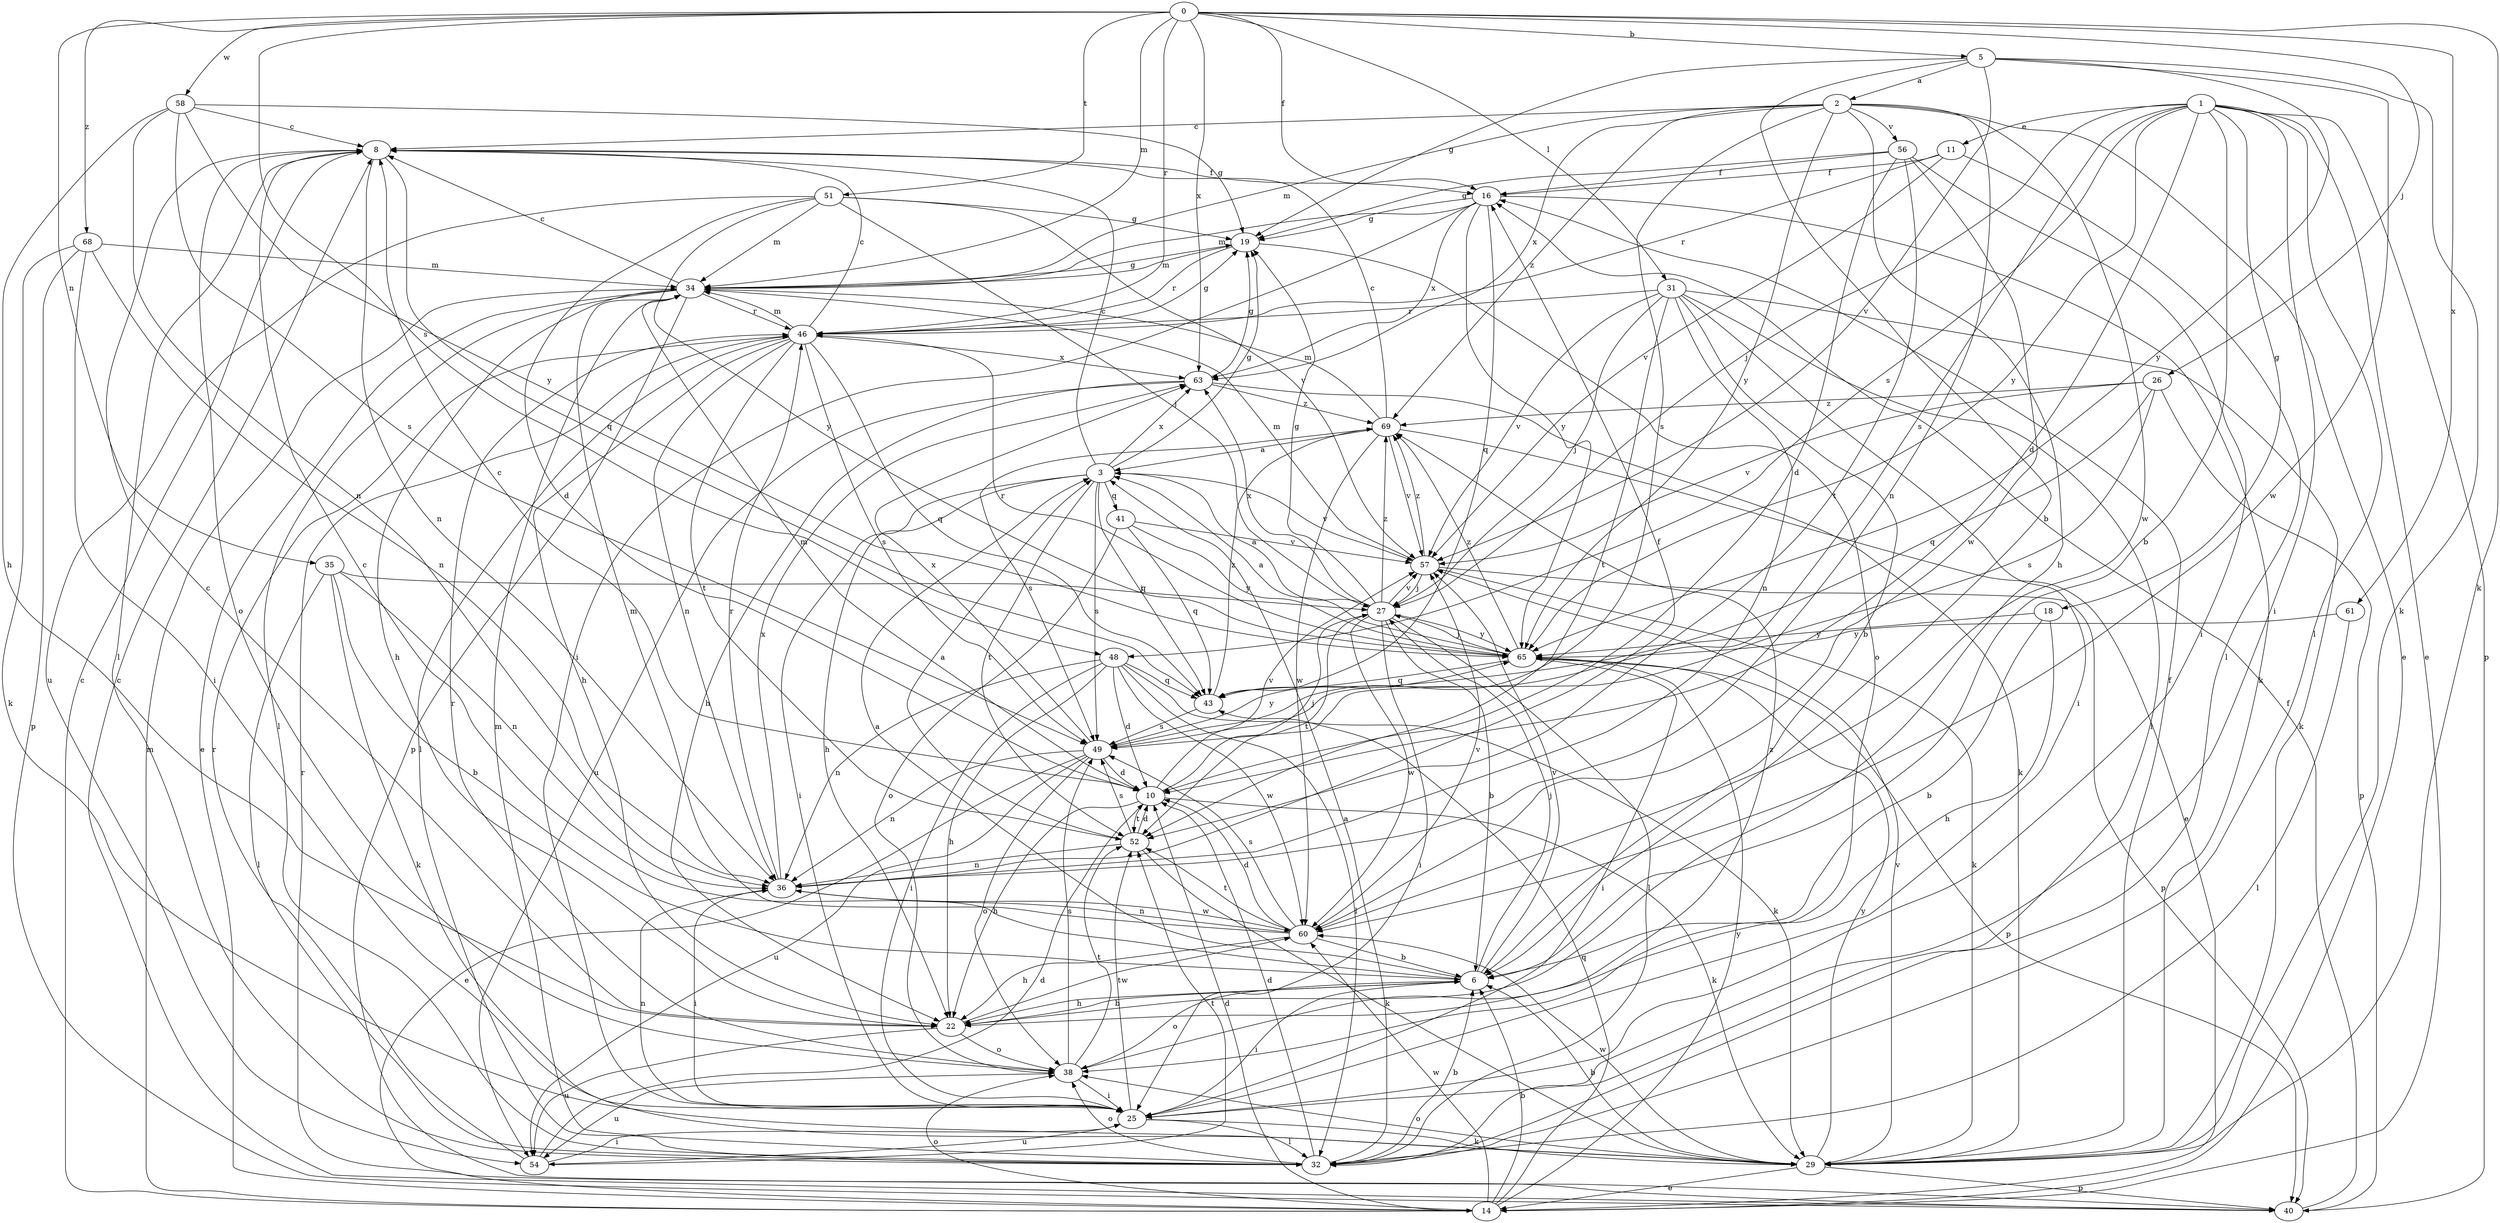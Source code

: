 strict digraph  {
0;
1;
2;
3;
5;
6;
8;
10;
11;
14;
16;
18;
19;
22;
25;
26;
27;
29;
31;
32;
34;
35;
36;
38;
40;
41;
43;
46;
48;
49;
51;
52;
54;
56;
57;
58;
60;
61;
63;
65;
68;
69;
0 -> 5  [label=b];
0 -> 16  [label=f];
0 -> 26  [label=j];
0 -> 29  [label=k];
0 -> 31  [label=l];
0 -> 34  [label=m];
0 -> 35  [label=n];
0 -> 46  [label=r];
0 -> 48  [label=s];
0 -> 51  [label=t];
0 -> 58  [label=w];
0 -> 61  [label=x];
0 -> 63  [label=x];
0 -> 68  [label=z];
1 -> 6  [label=b];
1 -> 10  [label=d];
1 -> 11  [label=e];
1 -> 14  [label=e];
1 -> 18  [label=g];
1 -> 25  [label=i];
1 -> 27  [label=j];
1 -> 32  [label=l];
1 -> 40  [label=p];
1 -> 48  [label=s];
1 -> 49  [label=s];
1 -> 65  [label=y];
2 -> 8  [label=c];
2 -> 14  [label=e];
2 -> 22  [label=h];
2 -> 34  [label=m];
2 -> 36  [label=n];
2 -> 49  [label=s];
2 -> 56  [label=v];
2 -> 60  [label=w];
2 -> 63  [label=x];
2 -> 65  [label=y];
2 -> 69  [label=z];
3 -> 8  [label=c];
3 -> 19  [label=g];
3 -> 22  [label=h];
3 -> 25  [label=i];
3 -> 41  [label=q];
3 -> 43  [label=q];
3 -> 49  [label=s];
3 -> 52  [label=t];
3 -> 57  [label=v];
3 -> 63  [label=x];
5 -> 2  [label=a];
5 -> 6  [label=b];
5 -> 19  [label=g];
5 -> 29  [label=k];
5 -> 57  [label=v];
5 -> 60  [label=w];
5 -> 65  [label=y];
6 -> 3  [label=a];
6 -> 8  [label=c];
6 -> 22  [label=h];
6 -> 25  [label=i];
6 -> 27  [label=j];
6 -> 38  [label=o];
6 -> 57  [label=v];
8 -> 16  [label=f];
8 -> 32  [label=l];
8 -> 36  [label=n];
8 -> 38  [label=o];
8 -> 43  [label=q];
10 -> 8  [label=c];
10 -> 22  [label=h];
10 -> 27  [label=j];
10 -> 29  [label=k];
10 -> 34  [label=m];
10 -> 52  [label=t];
10 -> 57  [label=v];
11 -> 16  [label=f];
11 -> 32  [label=l];
11 -> 46  [label=r];
11 -> 57  [label=v];
14 -> 6  [label=b];
14 -> 8  [label=c];
14 -> 10  [label=d];
14 -> 34  [label=m];
14 -> 38  [label=o];
14 -> 43  [label=q];
14 -> 60  [label=w];
14 -> 65  [label=y];
16 -> 19  [label=g];
16 -> 25  [label=i];
16 -> 29  [label=k];
16 -> 34  [label=m];
16 -> 43  [label=q];
16 -> 63  [label=x];
16 -> 65  [label=y];
18 -> 6  [label=b];
18 -> 22  [label=h];
18 -> 65  [label=y];
19 -> 34  [label=m];
19 -> 38  [label=o];
19 -> 46  [label=r];
22 -> 6  [label=b];
22 -> 8  [label=c];
22 -> 38  [label=o];
22 -> 54  [label=u];
22 -> 60  [label=w];
25 -> 29  [label=k];
25 -> 32  [label=l];
25 -> 36  [label=n];
25 -> 52  [label=t];
25 -> 54  [label=u];
26 -> 40  [label=p];
26 -> 43  [label=q];
26 -> 49  [label=s];
26 -> 57  [label=v];
26 -> 69  [label=z];
27 -> 3  [label=a];
27 -> 6  [label=b];
27 -> 19  [label=g];
27 -> 25  [label=i];
27 -> 32  [label=l];
27 -> 52  [label=t];
27 -> 57  [label=v];
27 -> 60  [label=w];
27 -> 63  [label=x];
27 -> 65  [label=y];
27 -> 69  [label=z];
29 -> 6  [label=b];
29 -> 14  [label=e];
29 -> 16  [label=f];
29 -> 38  [label=o];
29 -> 40  [label=p];
29 -> 57  [label=v];
29 -> 60  [label=w];
29 -> 65  [label=y];
31 -> 6  [label=b];
31 -> 25  [label=i];
31 -> 27  [label=j];
31 -> 29  [label=k];
31 -> 32  [label=l];
31 -> 36  [label=n];
31 -> 46  [label=r];
31 -> 52  [label=t];
31 -> 57  [label=v];
32 -> 3  [label=a];
32 -> 6  [label=b];
32 -> 10  [label=d];
32 -> 34  [label=m];
32 -> 38  [label=o];
34 -> 8  [label=c];
34 -> 14  [label=e];
34 -> 19  [label=g];
34 -> 22  [label=h];
34 -> 32  [label=l];
34 -> 40  [label=p];
34 -> 46  [label=r];
35 -> 6  [label=b];
35 -> 27  [label=j];
35 -> 29  [label=k];
35 -> 32  [label=l];
35 -> 36  [label=n];
36 -> 16  [label=f];
36 -> 25  [label=i];
36 -> 46  [label=r];
36 -> 60  [label=w];
36 -> 63  [label=x];
38 -> 25  [label=i];
38 -> 46  [label=r];
38 -> 49  [label=s];
38 -> 52  [label=t];
38 -> 54  [label=u];
38 -> 69  [label=z];
40 -> 8  [label=c];
40 -> 16  [label=f];
40 -> 46  [label=r];
41 -> 38  [label=o];
41 -> 43  [label=q];
41 -> 57  [label=v];
41 -> 65  [label=y];
43 -> 49  [label=s];
43 -> 69  [label=z];
46 -> 8  [label=c];
46 -> 19  [label=g];
46 -> 22  [label=h];
46 -> 32  [label=l];
46 -> 34  [label=m];
46 -> 36  [label=n];
46 -> 43  [label=q];
46 -> 49  [label=s];
46 -> 52  [label=t];
46 -> 63  [label=x];
48 -> 10  [label=d];
48 -> 22  [label=h];
48 -> 25  [label=i];
48 -> 29  [label=k];
48 -> 32  [label=l];
48 -> 36  [label=n];
48 -> 43  [label=q];
48 -> 60  [label=w];
49 -> 10  [label=d];
49 -> 14  [label=e];
49 -> 36  [label=n];
49 -> 38  [label=o];
49 -> 54  [label=u];
49 -> 63  [label=x];
49 -> 65  [label=y];
51 -> 10  [label=d];
51 -> 19  [label=g];
51 -> 27  [label=j];
51 -> 34  [label=m];
51 -> 54  [label=u];
51 -> 57  [label=v];
51 -> 65  [label=y];
52 -> 3  [label=a];
52 -> 10  [label=d];
52 -> 29  [label=k];
52 -> 36  [label=n];
52 -> 49  [label=s];
54 -> 10  [label=d];
54 -> 25  [label=i];
54 -> 46  [label=r];
54 -> 52  [label=t];
56 -> 10  [label=d];
56 -> 16  [label=f];
56 -> 19  [label=g];
56 -> 25  [label=i];
56 -> 52  [label=t];
56 -> 60  [label=w];
57 -> 27  [label=j];
57 -> 29  [label=k];
57 -> 34  [label=m];
57 -> 40  [label=p];
57 -> 69  [label=z];
58 -> 8  [label=c];
58 -> 19  [label=g];
58 -> 22  [label=h];
58 -> 36  [label=n];
58 -> 49  [label=s];
58 -> 65  [label=y];
60 -> 6  [label=b];
60 -> 10  [label=d];
60 -> 22  [label=h];
60 -> 34  [label=m];
60 -> 36  [label=n];
60 -> 49  [label=s];
60 -> 52  [label=t];
60 -> 57  [label=v];
61 -> 32  [label=l];
61 -> 65  [label=y];
63 -> 19  [label=g];
63 -> 22  [label=h];
63 -> 29  [label=k];
63 -> 54  [label=u];
63 -> 69  [label=z];
65 -> 3  [label=a];
65 -> 25  [label=i];
65 -> 27  [label=j];
65 -> 40  [label=p];
65 -> 43  [label=q];
65 -> 46  [label=r];
65 -> 69  [label=z];
68 -> 25  [label=i];
68 -> 29  [label=k];
68 -> 34  [label=m];
68 -> 36  [label=n];
68 -> 40  [label=p];
69 -> 3  [label=a];
69 -> 8  [label=c];
69 -> 14  [label=e];
69 -> 34  [label=m];
69 -> 49  [label=s];
69 -> 57  [label=v];
69 -> 60  [label=w];
}
